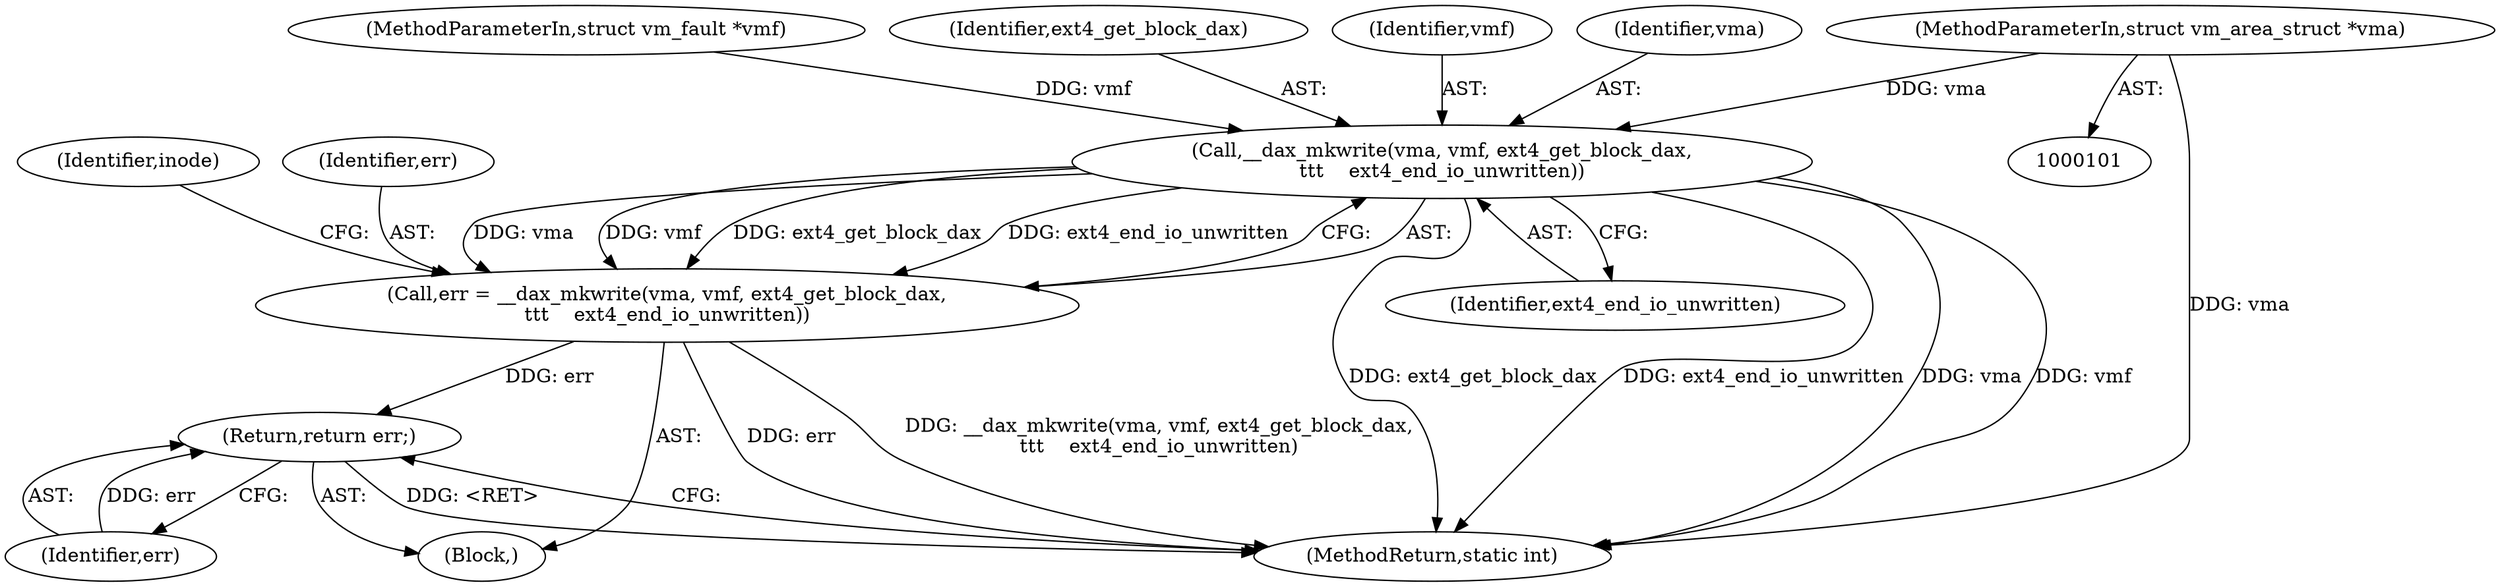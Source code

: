 digraph "0_linux_ea3d7209ca01da209cda6f0dea8be9cc4b7a933b_3@pointer" {
"1000102" [label="(MethodParameterIn,struct vm_area_struct *vma)"];
"1000129" [label="(Call,__dax_mkwrite(vma, vmf, ext4_get_block_dax,\n\t\t\t    ext4_end_io_unwritten))"];
"1000127" [label="(Call,err = __dax_mkwrite(vma, vmf, ext4_get_block_dax,\n\t\t\t    ext4_end_io_unwritten))"];
"1000144" [label="(Return,return err;)"];
"1000131" [label="(Identifier,vmf)"];
"1000130" [label="(Identifier,vma)"];
"1000144" [label="(Return,return err;)"];
"1000127" [label="(Call,err = __dax_mkwrite(vma, vmf, ext4_get_block_dax,\n\t\t\t    ext4_end_io_unwritten))"];
"1000128" [label="(Identifier,err)"];
"1000103" [label="(MethodParameterIn,struct vm_fault *vmf)"];
"1000102" [label="(MethodParameterIn,struct vm_area_struct *vma)"];
"1000133" [label="(Identifier,ext4_end_io_unwritten)"];
"1000146" [label="(MethodReturn,static int)"];
"1000104" [label="(Block,)"];
"1000132" [label="(Identifier,ext4_get_block_dax)"];
"1000138" [label="(Identifier,inode)"];
"1000145" [label="(Identifier,err)"];
"1000129" [label="(Call,__dax_mkwrite(vma, vmf, ext4_get_block_dax,\n\t\t\t    ext4_end_io_unwritten))"];
"1000102" -> "1000101"  [label="AST: "];
"1000102" -> "1000146"  [label="DDG: vma"];
"1000102" -> "1000129"  [label="DDG: vma"];
"1000129" -> "1000127"  [label="AST: "];
"1000129" -> "1000133"  [label="CFG: "];
"1000130" -> "1000129"  [label="AST: "];
"1000131" -> "1000129"  [label="AST: "];
"1000132" -> "1000129"  [label="AST: "];
"1000133" -> "1000129"  [label="AST: "];
"1000127" -> "1000129"  [label="CFG: "];
"1000129" -> "1000146"  [label="DDG: vma"];
"1000129" -> "1000146"  [label="DDG: vmf"];
"1000129" -> "1000146"  [label="DDG: ext4_get_block_dax"];
"1000129" -> "1000146"  [label="DDG: ext4_end_io_unwritten"];
"1000129" -> "1000127"  [label="DDG: vma"];
"1000129" -> "1000127"  [label="DDG: vmf"];
"1000129" -> "1000127"  [label="DDG: ext4_get_block_dax"];
"1000129" -> "1000127"  [label="DDG: ext4_end_io_unwritten"];
"1000103" -> "1000129"  [label="DDG: vmf"];
"1000127" -> "1000104"  [label="AST: "];
"1000128" -> "1000127"  [label="AST: "];
"1000138" -> "1000127"  [label="CFG: "];
"1000127" -> "1000146"  [label="DDG: __dax_mkwrite(vma, vmf, ext4_get_block_dax,\n\t\t\t    ext4_end_io_unwritten)"];
"1000127" -> "1000146"  [label="DDG: err"];
"1000127" -> "1000144"  [label="DDG: err"];
"1000144" -> "1000104"  [label="AST: "];
"1000144" -> "1000145"  [label="CFG: "];
"1000145" -> "1000144"  [label="AST: "];
"1000146" -> "1000144"  [label="CFG: "];
"1000144" -> "1000146"  [label="DDG: <RET>"];
"1000145" -> "1000144"  [label="DDG: err"];
}
